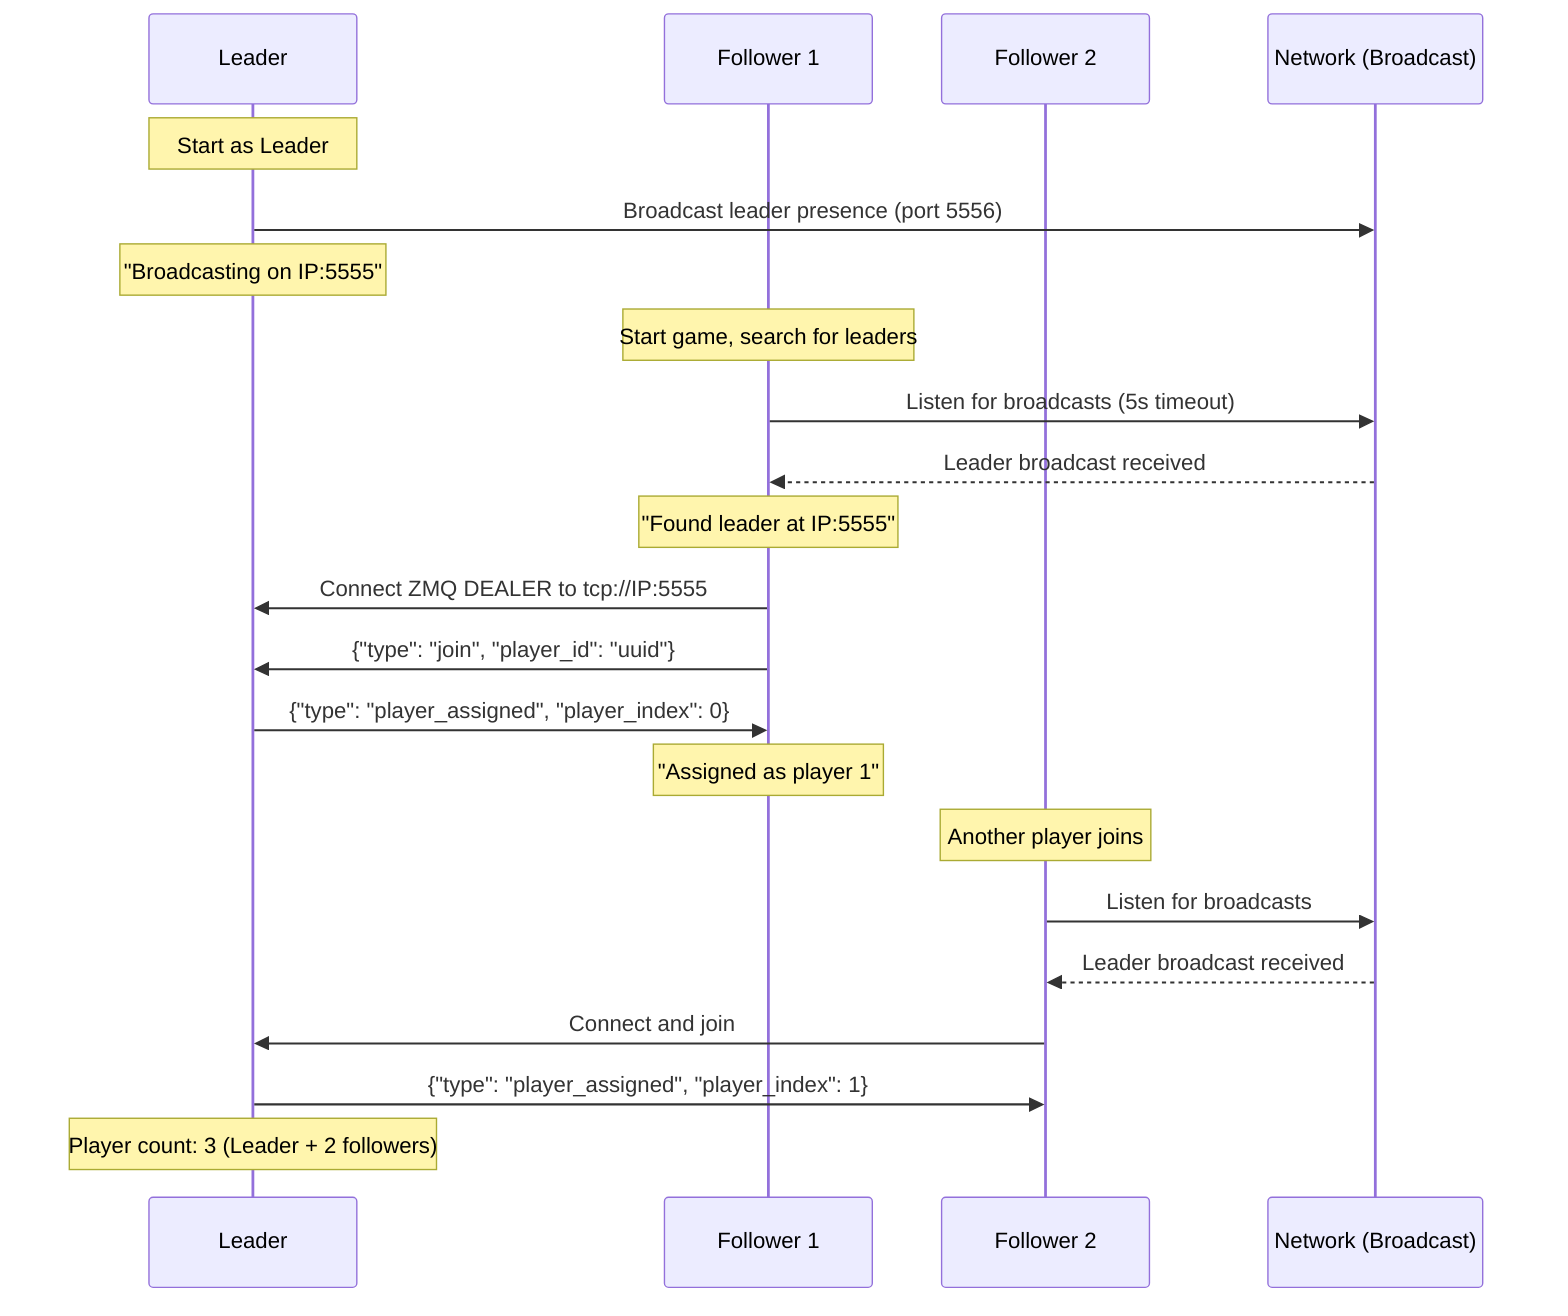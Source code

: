 sequenceDiagram
    participant L as Leader
    participant F1 as Follower 1
    participant F2 as Follower 2
    participant N as Network (Broadcast)

    Note over L: Start as Leader
    L->>N: Broadcast leader presence (port 5556)
    Note over L: "Broadcasting on IP:5555"
    
    Note over F1: Start game, search for leaders
    F1->>N: Listen for broadcasts (5s timeout)
    N-->>F1: Leader broadcast received
    Note over F1: "Found leader at IP:5555"
    
    F1->>L: Connect ZMQ DEALER to tcp://IP:5555
    F1->>L: {"type": "join", "player_id": "uuid"}
    L->>F1: {"type": "player_assigned", "player_index": 0}
    Note over F1: "Assigned as player 1"
    
    Note over F2: Another player joins
    F2->>N: Listen for broadcasts
    N-->>F2: Leader broadcast received
    F2->>L: Connect and join
    L->>F2: {"type": "player_assigned", "player_index": 1}
    Note over L: Player count: 3 (Leader + 2 followers)